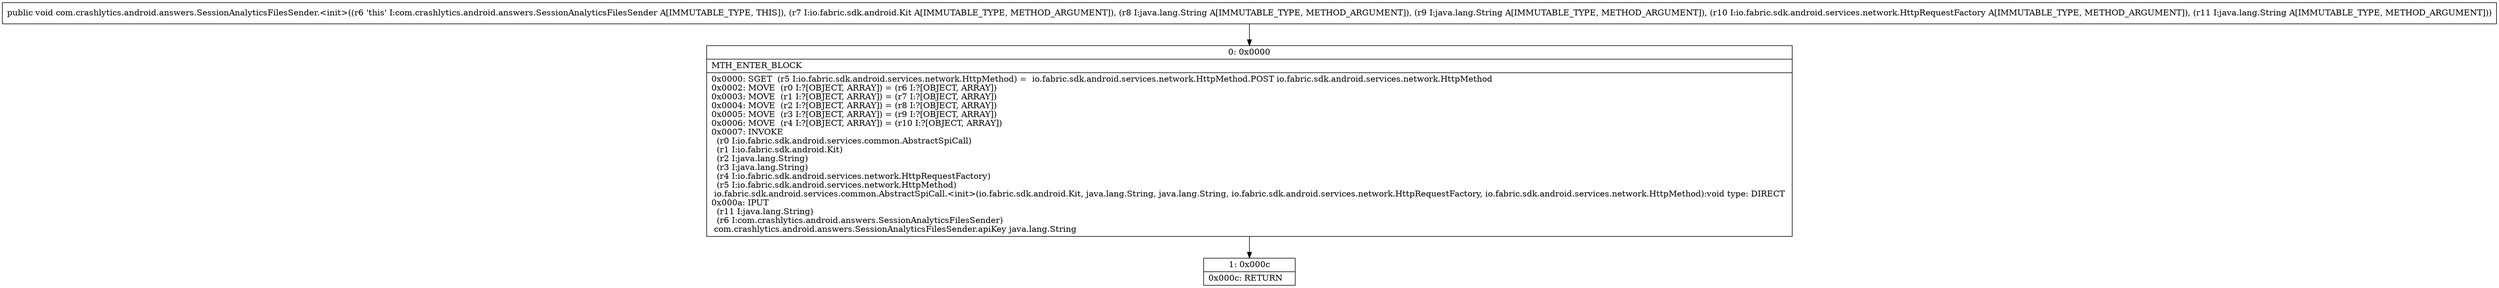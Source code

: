 digraph "CFG forcom.crashlytics.android.answers.SessionAnalyticsFilesSender.\<init\>(Lio\/fabric\/sdk\/android\/Kit;Ljava\/lang\/String;Ljava\/lang\/String;Lio\/fabric\/sdk\/android\/services\/network\/HttpRequestFactory;Ljava\/lang\/String;)V" {
Node_0 [shape=record,label="{0\:\ 0x0000|MTH_ENTER_BLOCK\l|0x0000: SGET  (r5 I:io.fabric.sdk.android.services.network.HttpMethod) =  io.fabric.sdk.android.services.network.HttpMethod.POST io.fabric.sdk.android.services.network.HttpMethod \l0x0002: MOVE  (r0 I:?[OBJECT, ARRAY]) = (r6 I:?[OBJECT, ARRAY]) \l0x0003: MOVE  (r1 I:?[OBJECT, ARRAY]) = (r7 I:?[OBJECT, ARRAY]) \l0x0004: MOVE  (r2 I:?[OBJECT, ARRAY]) = (r8 I:?[OBJECT, ARRAY]) \l0x0005: MOVE  (r3 I:?[OBJECT, ARRAY]) = (r9 I:?[OBJECT, ARRAY]) \l0x0006: MOVE  (r4 I:?[OBJECT, ARRAY]) = (r10 I:?[OBJECT, ARRAY]) \l0x0007: INVOKE  \l  (r0 I:io.fabric.sdk.android.services.common.AbstractSpiCall)\l  (r1 I:io.fabric.sdk.android.Kit)\l  (r2 I:java.lang.String)\l  (r3 I:java.lang.String)\l  (r4 I:io.fabric.sdk.android.services.network.HttpRequestFactory)\l  (r5 I:io.fabric.sdk.android.services.network.HttpMethod)\l io.fabric.sdk.android.services.common.AbstractSpiCall.\<init\>(io.fabric.sdk.android.Kit, java.lang.String, java.lang.String, io.fabric.sdk.android.services.network.HttpRequestFactory, io.fabric.sdk.android.services.network.HttpMethod):void type: DIRECT \l0x000a: IPUT  \l  (r11 I:java.lang.String)\l  (r6 I:com.crashlytics.android.answers.SessionAnalyticsFilesSender)\l com.crashlytics.android.answers.SessionAnalyticsFilesSender.apiKey java.lang.String \l}"];
Node_1 [shape=record,label="{1\:\ 0x000c|0x000c: RETURN   \l}"];
MethodNode[shape=record,label="{public void com.crashlytics.android.answers.SessionAnalyticsFilesSender.\<init\>((r6 'this' I:com.crashlytics.android.answers.SessionAnalyticsFilesSender A[IMMUTABLE_TYPE, THIS]), (r7 I:io.fabric.sdk.android.Kit A[IMMUTABLE_TYPE, METHOD_ARGUMENT]), (r8 I:java.lang.String A[IMMUTABLE_TYPE, METHOD_ARGUMENT]), (r9 I:java.lang.String A[IMMUTABLE_TYPE, METHOD_ARGUMENT]), (r10 I:io.fabric.sdk.android.services.network.HttpRequestFactory A[IMMUTABLE_TYPE, METHOD_ARGUMENT]), (r11 I:java.lang.String A[IMMUTABLE_TYPE, METHOD_ARGUMENT])) }"];
MethodNode -> Node_0;
Node_0 -> Node_1;
}

